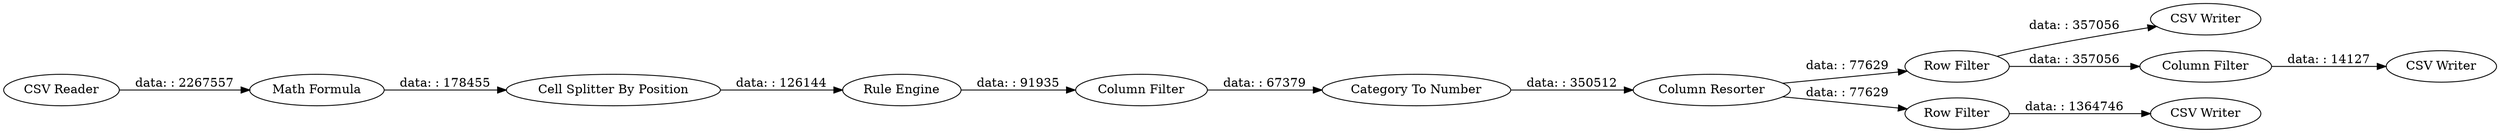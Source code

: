 digraph {
	"-666860122656638965_12" [label="CSV Writer"]
	"-666860122656638965_8" [label="Row Filter"]
	"-666860122656638965_7" [label="Row Filter"]
	"-666860122656638965_10" [label="CSV Writer"]
	"-666860122656638965_4" [label="Rule Engine"]
	"-666860122656638965_13" [label="Category To Number"]
	"-666860122656638965_11" [label="Column Filter"]
	"-666860122656638965_5" [label="Column Filter"]
	"-666860122656638965_1" [label="CSV Reader"]
	"-666860122656638965_6" [label="Column Resorter"]
	"-666860122656638965_9" [label="CSV Writer"]
	"-666860122656638965_3" [label="Cell Splitter By Position"]
	"-666860122656638965_2" [label="Math Formula"]
	"-666860122656638965_4" -> "-666860122656638965_5" [label="data: : 91935"]
	"-666860122656638965_7" -> "-666860122656638965_9" [label="data: : 1364746"]
	"-666860122656638965_2" -> "-666860122656638965_3" [label="data: : 178455"]
	"-666860122656638965_8" -> "-666860122656638965_11" [label="data: : 357056"]
	"-666860122656638965_13" -> "-666860122656638965_6" [label="data: : 350512"]
	"-666860122656638965_5" -> "-666860122656638965_13" [label="data: : 67379"]
	"-666860122656638965_6" -> "-666860122656638965_8" [label="data: : 77629"]
	"-666860122656638965_8" -> "-666860122656638965_10" [label="data: : 357056"]
	"-666860122656638965_6" -> "-666860122656638965_7" [label="data: : 77629"]
	"-666860122656638965_3" -> "-666860122656638965_4" [label="data: : 126144"]
	"-666860122656638965_1" -> "-666860122656638965_2" [label="data: : 2267557"]
	"-666860122656638965_11" -> "-666860122656638965_12" [label="data: : 14127"]
	rankdir=LR
}
